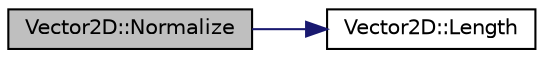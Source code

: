 digraph "Vector2D::Normalize"
{
  edge [fontname="Helvetica",fontsize="10",labelfontname="Helvetica",labelfontsize="10"];
  node [fontname="Helvetica",fontsize="10",shape=record];
  rankdir="LR";
  Node1 [label="Vector2D::Normalize",height=0.2,width=0.4,color="black", fillcolor="grey75", style="filled" fontcolor="black"];
  Node1 -> Node2 [color="midnightblue",fontsize="10",style="solid",fontname="Helvetica"];
  Node2 [label="Vector2D::Length",height=0.2,width=0.4,color="black", fillcolor="white", style="filled",URL="$struct_vector2_d.html#aa0231916feba122df89eb6cd9cf42b02"];
}
